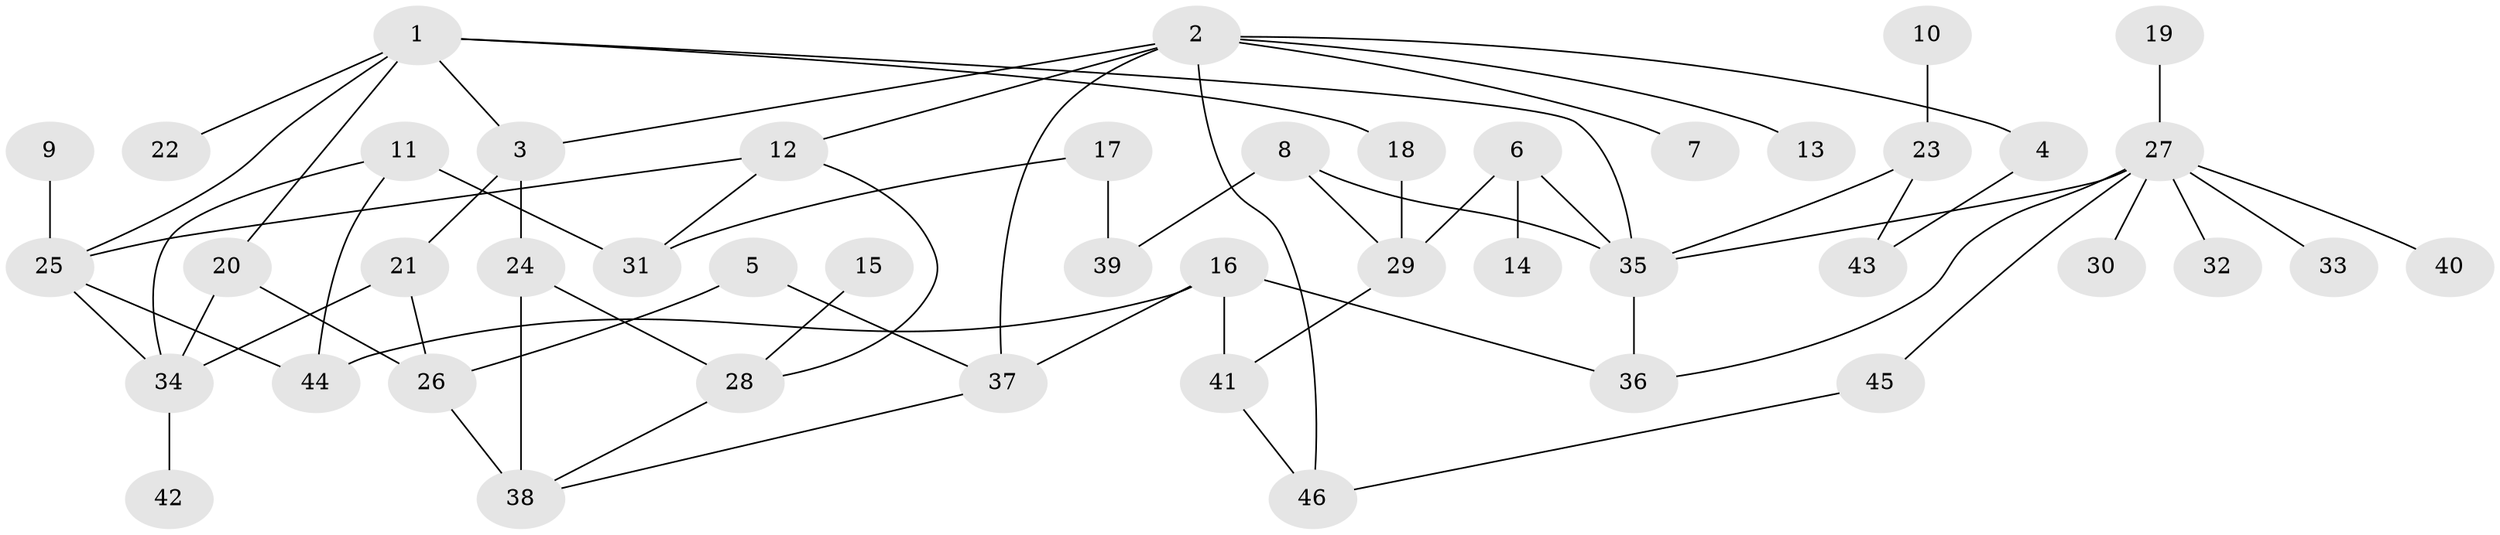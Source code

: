 // original degree distribution, {5: 0.04395604395604396, 6: 0.054945054945054944, 4: 0.13186813186813187, 1: 0.37362637362637363, 3: 0.15384615384615385, 2: 0.23076923076923078, 8: 0.01098901098901099}
// Generated by graph-tools (version 1.1) at 2025/49/03/09/25 03:49:17]
// undirected, 46 vertices, 66 edges
graph export_dot {
graph [start="1"]
  node [color=gray90,style=filled];
  1;
  2;
  3;
  4;
  5;
  6;
  7;
  8;
  9;
  10;
  11;
  12;
  13;
  14;
  15;
  16;
  17;
  18;
  19;
  20;
  21;
  22;
  23;
  24;
  25;
  26;
  27;
  28;
  29;
  30;
  31;
  32;
  33;
  34;
  35;
  36;
  37;
  38;
  39;
  40;
  41;
  42;
  43;
  44;
  45;
  46;
  1 -- 3 [weight=1.0];
  1 -- 18 [weight=1.0];
  1 -- 20 [weight=1.0];
  1 -- 22 [weight=1.0];
  1 -- 25 [weight=1.0];
  1 -- 35 [weight=1.0];
  2 -- 3 [weight=1.0];
  2 -- 4 [weight=1.0];
  2 -- 7 [weight=1.0];
  2 -- 12 [weight=1.0];
  2 -- 13 [weight=1.0];
  2 -- 37 [weight=1.0];
  2 -- 46 [weight=1.0];
  3 -- 21 [weight=1.0];
  3 -- 24 [weight=1.0];
  4 -- 43 [weight=1.0];
  5 -- 26 [weight=1.0];
  5 -- 37 [weight=1.0];
  6 -- 14 [weight=1.0];
  6 -- 29 [weight=1.0];
  6 -- 35 [weight=1.0];
  8 -- 29 [weight=1.0];
  8 -- 35 [weight=1.0];
  8 -- 39 [weight=1.0];
  9 -- 25 [weight=1.0];
  10 -- 23 [weight=1.0];
  11 -- 31 [weight=1.0];
  11 -- 34 [weight=1.0];
  11 -- 44 [weight=1.0];
  12 -- 25 [weight=1.0];
  12 -- 28 [weight=1.0];
  12 -- 31 [weight=1.0];
  15 -- 28 [weight=1.0];
  16 -- 36 [weight=1.0];
  16 -- 37 [weight=1.0];
  16 -- 41 [weight=1.0];
  16 -- 44 [weight=1.0];
  17 -- 31 [weight=1.0];
  17 -- 39 [weight=1.0];
  18 -- 29 [weight=1.0];
  19 -- 27 [weight=1.0];
  20 -- 26 [weight=1.0];
  20 -- 34 [weight=1.0];
  21 -- 26 [weight=1.0];
  21 -- 34 [weight=1.0];
  23 -- 35 [weight=1.0];
  23 -- 43 [weight=1.0];
  24 -- 28 [weight=1.0];
  24 -- 38 [weight=2.0];
  25 -- 34 [weight=1.0];
  25 -- 44 [weight=1.0];
  26 -- 38 [weight=1.0];
  27 -- 30 [weight=1.0];
  27 -- 32 [weight=1.0];
  27 -- 33 [weight=1.0];
  27 -- 35 [weight=1.0];
  27 -- 36 [weight=1.0];
  27 -- 40 [weight=1.0];
  27 -- 45 [weight=1.0];
  28 -- 38 [weight=1.0];
  29 -- 41 [weight=1.0];
  34 -- 42 [weight=1.0];
  35 -- 36 [weight=1.0];
  37 -- 38 [weight=1.0];
  41 -- 46 [weight=1.0];
  45 -- 46 [weight=1.0];
}
